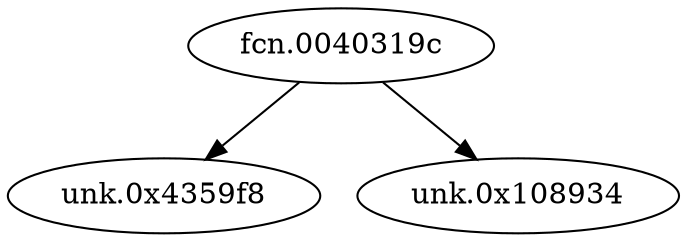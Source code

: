 digraph code {
  "0x0040319c" [label="fcn.0040319c"];
  "0x0040319c" -> "0x004359f8";
  "0x004359f8" [label="unk.0x4359f8"];
  "0x0040319c" -> "0x00108934";
  "0x00108934" [label="unk.0x108934"];
}